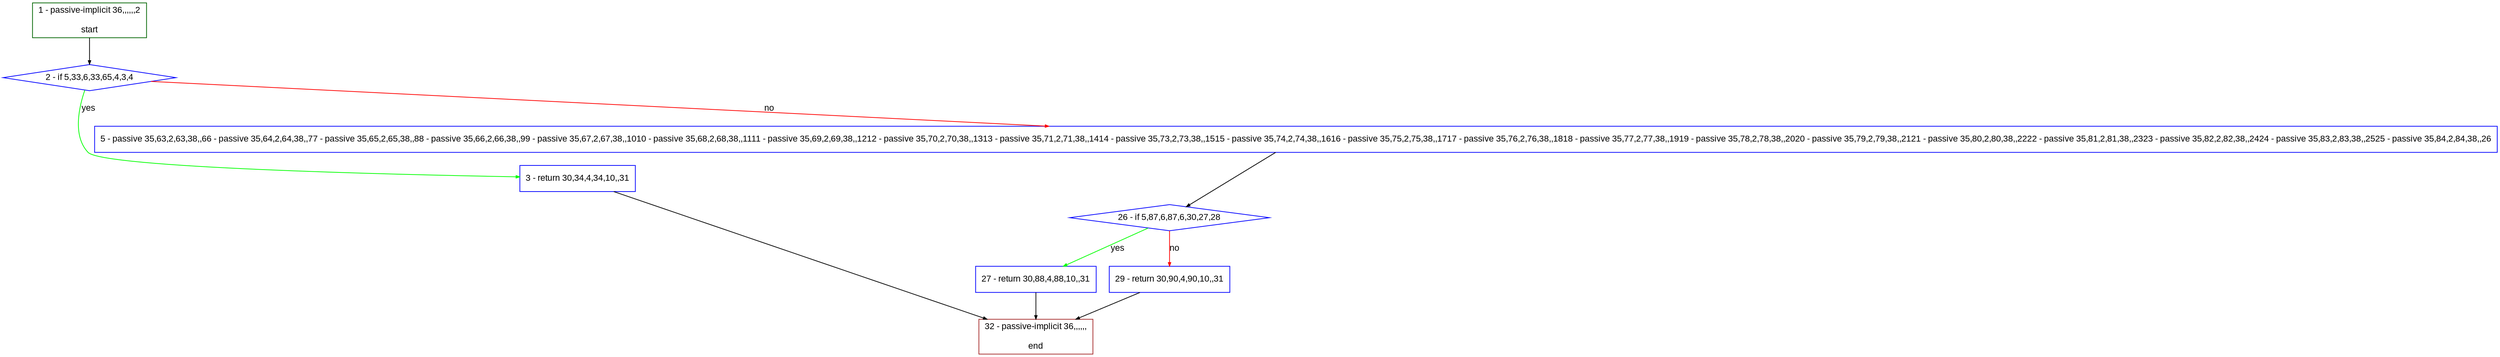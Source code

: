 digraph "" {
  graph [bgcolor="white", fillcolor="#FFFFCC", pack="true", packmode="clust", fontname="Arial", label="", fontsize="12", compound="true", style="rounded,filled"];
  node [node_initialized="no", fillcolor="white", fontname="Arial", label="", color="grey", fontsize="12", fixedsize="false", compound="true", shape="rectangle", style="filled"];
  edge [arrowtail="none", lhead="", fontcolor="black", fontname="Arial", label="", color="black", fontsize="12", arrowhead="normal", arrowsize="0.5", compound="true", ltail="", dir="forward"];
  __N1 [fillcolor="#ffffff", label="2 - if 5,33,6,33,65,4,3,4", color="#0000ff", shape="diamond", style="filled"];
  __N2 [fillcolor="#ffffff", label="1 - passive-implicit 36,,,,,,2\n\nstart", color="#006400", shape="box", style="filled"];
  __N3 [fillcolor="#ffffff", label="3 - return 30,34,4,34,10,,31", color="#0000ff", shape="box", style="filled"];
  __N4 [fillcolor="#ffffff", label="5 - passive 35,63,2,63,38,,66 - passive 35,64,2,64,38,,77 - passive 35,65,2,65,38,,88 - passive 35,66,2,66,38,,99 - passive 35,67,2,67,38,,1010 - passive 35,68,2,68,38,,1111 - passive 35,69,2,69,38,,1212 - passive 35,70,2,70,38,,1313 - passive 35,71,2,71,38,,1414 - passive 35,73,2,73,38,,1515 - passive 35,74,2,74,38,,1616 - passive 35,75,2,75,38,,1717 - passive 35,76,2,76,38,,1818 - passive 35,77,2,77,38,,1919 - passive 35,78,2,78,38,,2020 - passive 35,79,2,79,38,,2121 - passive 35,80,2,80,38,,2222 - passive 35,81,2,81,38,,2323 - passive 35,82,2,82,38,,2424 - passive 35,83,2,83,38,,2525 - passive 35,84,2,84,38,,26", color="#0000ff", shape="box", style="filled"];
  __N5 [fillcolor="#ffffff", label="32 - passive-implicit 36,,,,,,\n\nend", color="#a52a2a", shape="box", style="filled"];
  __N6 [fillcolor="#ffffff", label="26 - if 5,87,6,87,6,30,27,28", color="#0000ff", shape="diamond", style="filled"];
  __N7 [fillcolor="#ffffff", label="27 - return 30,88,4,88,10,,31", color="#0000ff", shape="box", style="filled"];
  __N8 [fillcolor="#ffffff", label="29 - return 30,90,4,90,10,,31", color="#0000ff", shape="box", style="filled"];
  __N2 -> __N1 [arrowtail="none", color="#000000", label="", arrowhead="normal", dir="forward"];
  __N1 -> __N3 [arrowtail="none", color="#00ff00", label="yes", arrowhead="normal", dir="forward"];
  __N1 -> __N4 [arrowtail="none", color="#ff0000", label="no", arrowhead="normal", dir="forward"];
  __N3 -> __N5 [arrowtail="none", color="#000000", label="", arrowhead="normal", dir="forward"];
  __N4 -> __N6 [arrowtail="none", color="#000000", label="", arrowhead="normal", dir="forward"];
  __N6 -> __N7 [arrowtail="none", color="#00ff00", label="yes", arrowhead="normal", dir="forward"];
  __N6 -> __N8 [arrowtail="none", color="#ff0000", label="no", arrowhead="normal", dir="forward"];
  __N7 -> __N5 [arrowtail="none", color="#000000", label="", arrowhead="normal", dir="forward"];
  __N8 -> __N5 [arrowtail="none", color="#000000", label="", arrowhead="normal", dir="forward"];
}
